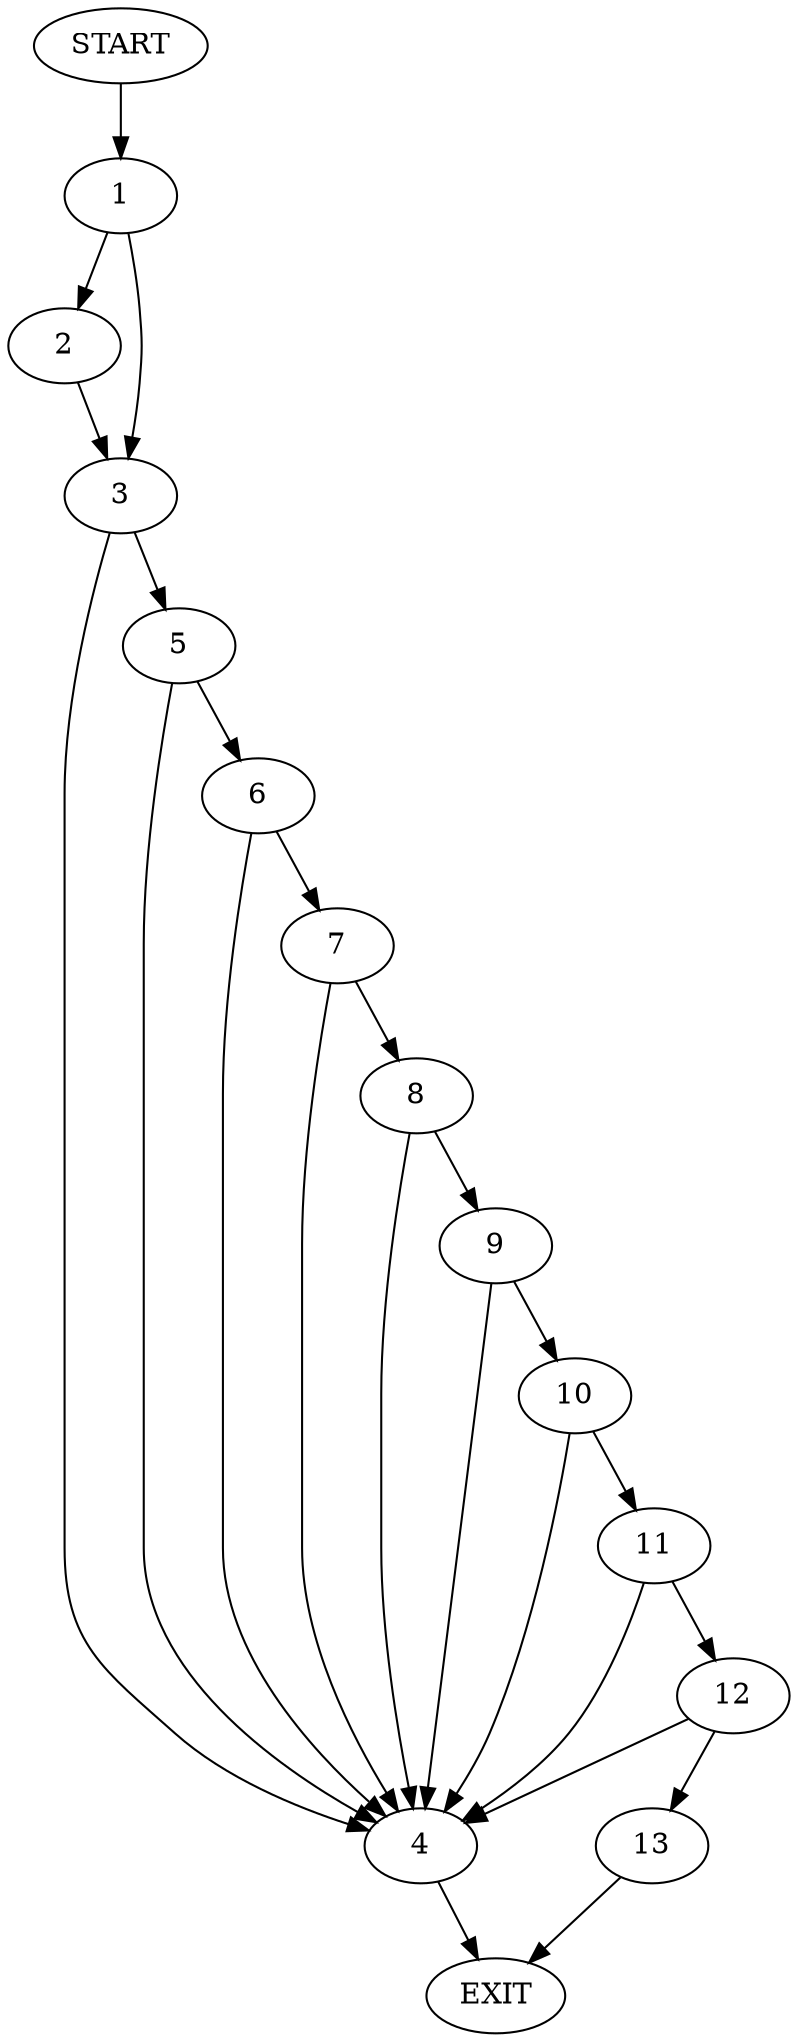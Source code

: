 digraph {
0 [label="START"]
14 [label="EXIT"]
0 -> 1
1 -> 2
1 -> 3
3 -> 4
3 -> 5
2 -> 3
5 -> 4
5 -> 6
4 -> 14
6 -> 4
6 -> 7
7 -> 4
7 -> 8
8 -> 4
8 -> 9
9 -> 4
9 -> 10
10 -> 4
10 -> 11
11 -> 4
11 -> 12
12 -> 4
12 -> 13
13 -> 14
}
